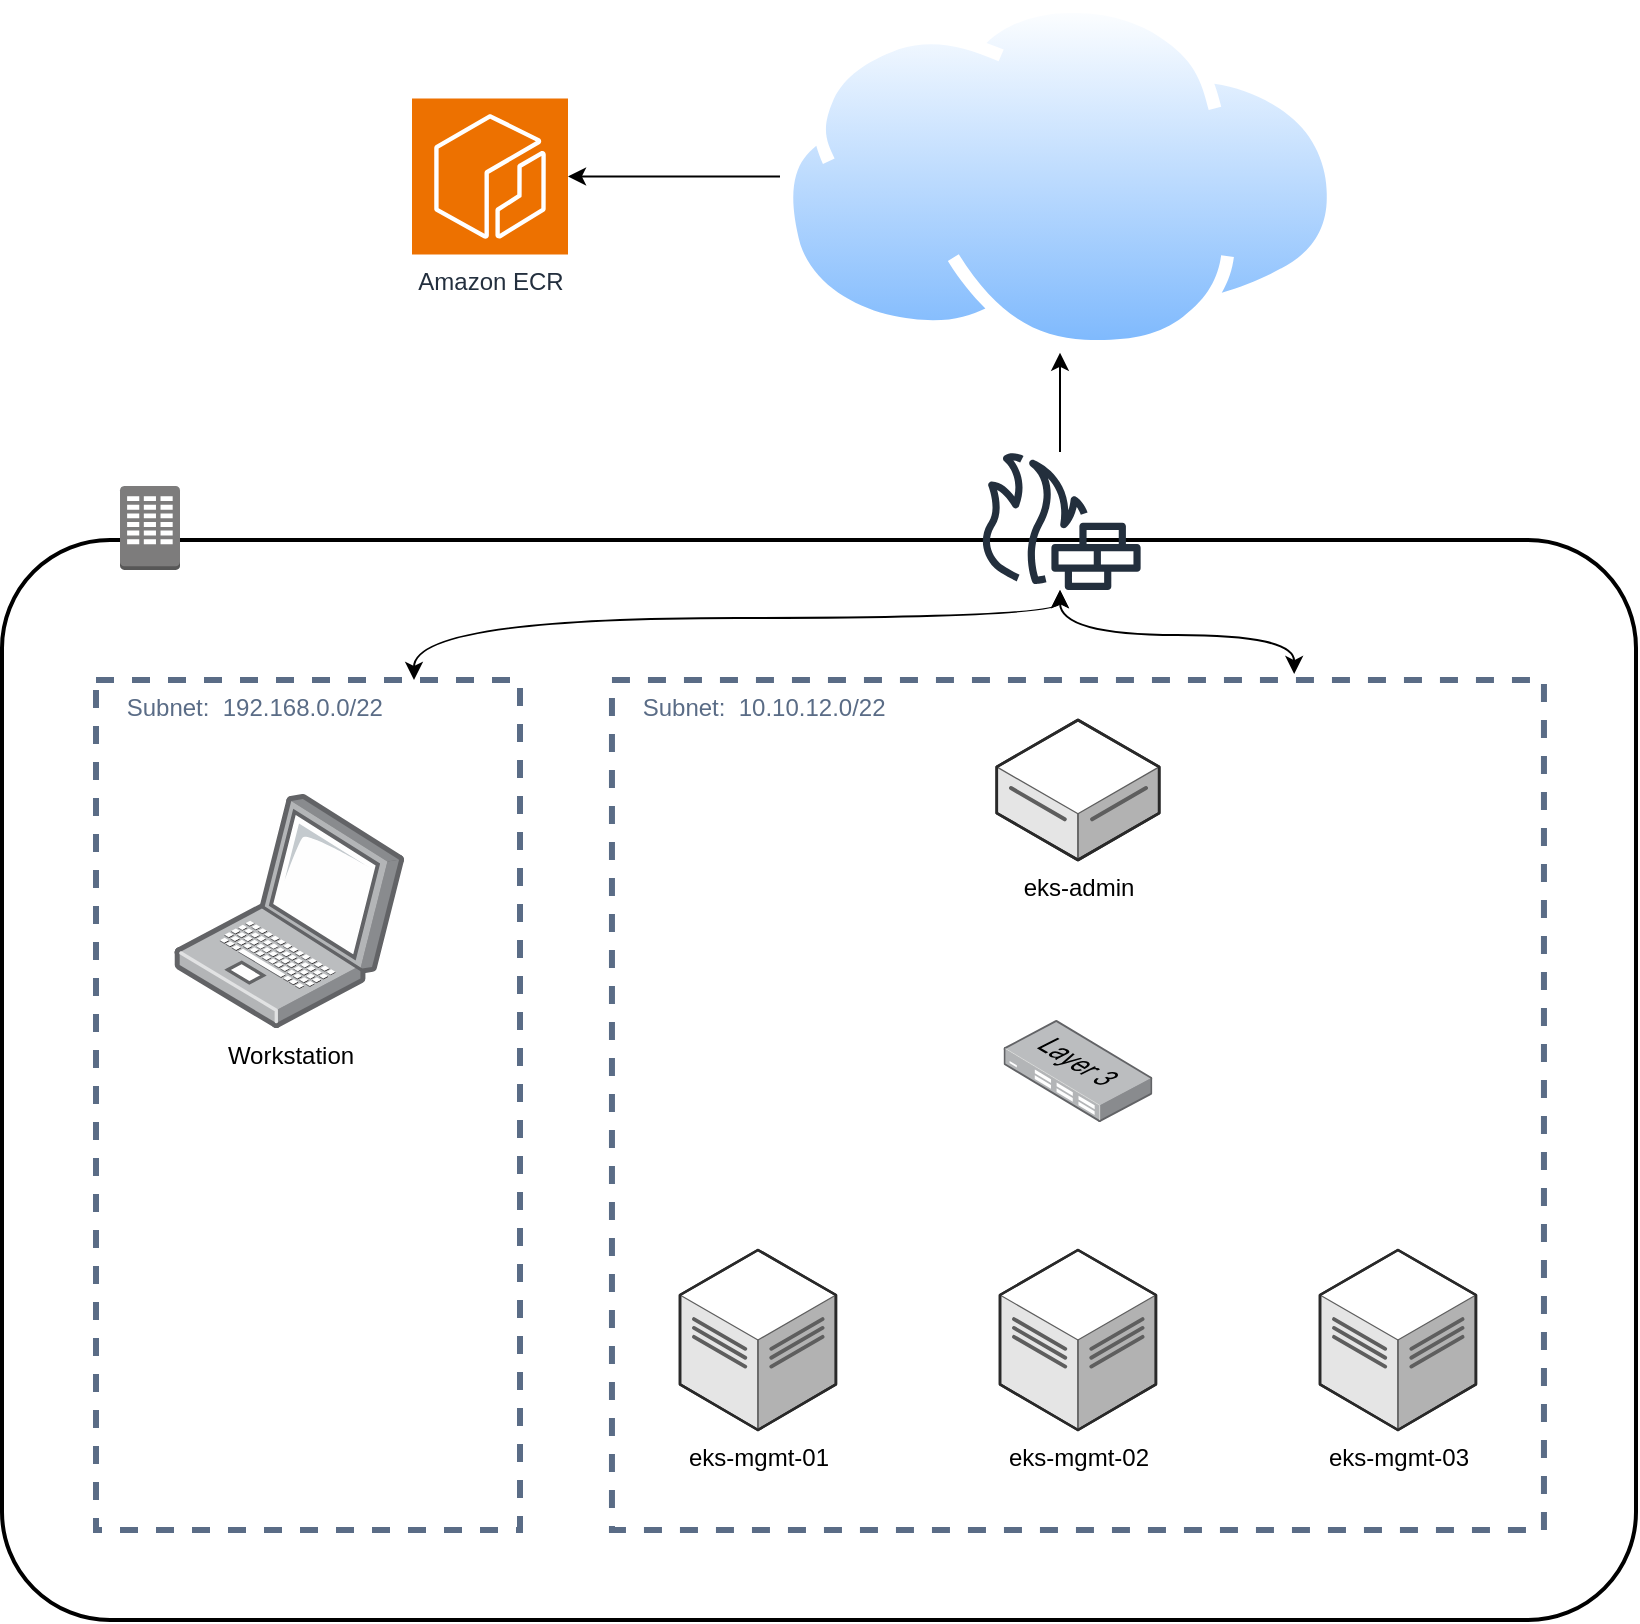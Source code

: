 <mxfile version="24.4.0" type="device">
  <diagram id="Ht1M8jgEwFfnCIfOTk4-" name="Page-1">
    <mxGraphModel dx="1224" dy="812" grid="0" gridSize="10" guides="1" tooltips="1" connect="1" arrows="1" fold="1" page="1" pageScale="1" pageWidth="1169" pageHeight="827" math="0" shadow="0">
      <root>
        <mxCell id="0" />
        <mxCell id="1" parent="0" />
        <mxCell id="giLpwNqlkb6RfxS4_c0a-1" value="" style="rounded=1;arcSize=10;dashed=0;fillColor=none;gradientColor=none;strokeWidth=2;" parent="1" vertex="1">
          <mxGeometry x="141" y="270" width="817" height="540" as="geometry" />
        </mxCell>
        <mxCell id="GOxQ-0-st3Wd1h4aU8St-2" style="edgeStyle=orthogonalEdgeStyle;rounded=0;orthogonalLoop=1;jettySize=auto;html=1;exitX=0.75;exitY=0;exitDx=0;exitDy=0;curved=1;startArrow=classic;startFill=1;" edge="1" parent="1" source="GOxQ-0-st3Wd1h4aU8St-1" target="giLpwNqlkb6RfxS4_c0a-28">
          <mxGeometry relative="1" as="geometry">
            <Array as="points">
              <mxPoint x="347" y="309" />
              <mxPoint x="670" y="309" />
            </Array>
          </mxGeometry>
        </mxCell>
        <mxCell id="GOxQ-0-st3Wd1h4aU8St-1" value="&amp;nbsp; &amp;nbsp; Subnet:&amp;nbsp; 192.168.0.0/22" style="fillColor=none;strokeColor=#5A6C86;dashed=1;verticalAlign=top;fontStyle=0;fontColor=#5A6C86;whiteSpace=wrap;html=1;align=left;strokeWidth=3;" vertex="1" parent="1">
          <mxGeometry x="188" y="340" width="212" height="425" as="geometry" />
        </mxCell>
        <mxCell id="giLpwNqlkb6RfxS4_c0a-2" value="" style="dashed=0;html=1;shape=mxgraph.aws3.corporate_data_center;fillColor=#7D7C7C;gradientColor=none;dashed=0;" parent="1" vertex="1">
          <mxGeometry x="200" y="243" width="30" height="42" as="geometry" />
        </mxCell>
        <mxCell id="giLpwNqlkb6RfxS4_c0a-4" value="eks-mgmt-01" style="verticalLabelPosition=bottom;html=1;verticalAlign=top;strokeWidth=1;align=center;outlineConnect=0;dashed=0;outlineConnect=0;shape=mxgraph.aws3d.dataCenter;strokeColor=#5E5E5E;aspect=fixed;" parent="1" vertex="1">
          <mxGeometry x="480" y="625" width="77.96" height="90" as="geometry" />
        </mxCell>
        <mxCell id="giLpwNqlkb6RfxS4_c0a-6" value="eks-mgmt-02" style="verticalLabelPosition=bottom;html=1;verticalAlign=top;strokeWidth=1;align=center;outlineConnect=0;dashed=0;outlineConnect=0;shape=mxgraph.aws3d.dataCenter;strokeColor=#5E5E5E;aspect=fixed;" parent="1" vertex="1">
          <mxGeometry x="640" y="625" width="77.96" height="90" as="geometry" />
        </mxCell>
        <mxCell id="giLpwNqlkb6RfxS4_c0a-7" value="eks-mgmt-03" style="verticalLabelPosition=bottom;html=1;verticalAlign=top;strokeWidth=1;align=center;outlineConnect=0;dashed=0;outlineConnect=0;shape=mxgraph.aws3d.dataCenter;strokeColor=#5E5E5E;aspect=fixed;" parent="1" vertex="1">
          <mxGeometry x="800" y="625" width="77.96" height="90" as="geometry" />
        </mxCell>
        <mxCell id="giLpwNqlkb6RfxS4_c0a-9" value="eks-admin" style="verticalLabelPosition=bottom;html=1;verticalAlign=top;strokeWidth=1;align=center;outlineConnect=0;dashed=0;outlineConnect=0;shape=mxgraph.aws3d.dataServer;strokeColor=#5E5E5E;aspect=fixed;" parent="1" vertex="1">
          <mxGeometry x="638.37" y="360" width="81.23" height="70" as="geometry" />
        </mxCell>
        <mxCell id="giLpwNqlkb6RfxS4_c0a-21" value="" style="image;points=[];aspect=fixed;html=1;align=center;shadow=0;dashed=0;image=img/lib/allied_telesis/switch/Switch_24_port_L3.svg;" parent="1" vertex="1">
          <mxGeometry x="641.78" y="510" width="74.4" height="51" as="geometry" />
        </mxCell>
        <mxCell id="giLpwNqlkb6RfxS4_c0a-32" value="" style="edgeStyle=orthogonalEdgeStyle;rounded=0;orthogonalLoop=1;jettySize=auto;html=1;" parent="1" source="giLpwNqlkb6RfxS4_c0a-26" target="giLpwNqlkb6RfxS4_c0a-29" edge="1">
          <mxGeometry relative="1" as="geometry" />
        </mxCell>
        <mxCell id="giLpwNqlkb6RfxS4_c0a-26" value="" style="image;aspect=fixed;perimeter=ellipsePerimeter;html=1;align=center;shadow=0;dashed=0;spacingTop=3;image=img/lib/active_directory/internet_cloud.svg;" parent="1" vertex="1">
          <mxGeometry x="530" width="280" height="176.4" as="geometry" />
        </mxCell>
        <mxCell id="GOxQ-0-st3Wd1h4aU8St-3" style="edgeStyle=orthogonalEdgeStyle;rounded=0;orthogonalLoop=1;jettySize=auto;html=1;exitX=0.732;exitY=-0.007;exitDx=0;exitDy=0;startArrow=classic;startFill=1;curved=1;exitPerimeter=0;" edge="1" parent="1" source="giLpwNqlkb6RfxS4_c0a-27" target="giLpwNqlkb6RfxS4_c0a-28">
          <mxGeometry relative="1" as="geometry" />
        </mxCell>
        <mxCell id="giLpwNqlkb6RfxS4_c0a-27" value="&amp;nbsp; &amp;nbsp; Subnet:&amp;nbsp; 10.10.12.0/22" style="fillColor=none;strokeColor=#5A6C86;dashed=1;verticalAlign=top;fontStyle=0;fontColor=#5A6C86;whiteSpace=wrap;html=1;align=left;strokeWidth=3;" parent="1" vertex="1">
          <mxGeometry x="445.98" y="340" width="466" height="425" as="geometry" />
        </mxCell>
        <mxCell id="giLpwNqlkb6RfxS4_c0a-31" value="" style="edgeStyle=orthogonalEdgeStyle;rounded=0;orthogonalLoop=1;jettySize=auto;html=1;" parent="1" source="giLpwNqlkb6RfxS4_c0a-28" target="giLpwNqlkb6RfxS4_c0a-26" edge="1">
          <mxGeometry relative="1" as="geometry" />
        </mxCell>
        <mxCell id="giLpwNqlkb6RfxS4_c0a-28" value="" style="sketch=0;outlineConnect=0;fontColor=#232F3E;gradientColor=none;fillColor=#232F3D;strokeColor=none;dashed=0;verticalLabelPosition=bottom;verticalAlign=top;align=center;html=1;fontSize=12;fontStyle=0;aspect=fixed;pointerEvents=1;shape=mxgraph.aws4.generic_firewall;" parent="1" vertex="1">
          <mxGeometry x="629.22" y="226" width="81.55" height="69" as="geometry" />
        </mxCell>
        <mxCell id="giLpwNqlkb6RfxS4_c0a-29" value="Amazon ECR" style="sketch=0;points=[[0,0,0],[0.25,0,0],[0.5,0,0],[0.75,0,0],[1,0,0],[0,1,0],[0.25,1,0],[0.5,1,0],[0.75,1,0],[1,1,0],[0,0.25,0],[0,0.5,0],[0,0.75,0],[1,0.25,0],[1,0.5,0],[1,0.75,0]];outlineConnect=0;fontColor=#232F3E;fillColor=#ED7100;strokeColor=#ffffff;dashed=0;verticalLabelPosition=bottom;verticalAlign=top;align=center;html=1;fontSize=12;fontStyle=0;aspect=fixed;shape=mxgraph.aws4.resourceIcon;resIcon=mxgraph.aws4.ecr;" parent="1" vertex="1">
          <mxGeometry x="346" y="49.2" width="78" height="78" as="geometry" />
        </mxCell>
        <mxCell id="giLpwNqlkb6RfxS4_c0a-30" value="Workstation" style="image;points=[];aspect=fixed;html=1;align=center;shadow=0;dashed=0;image=img/lib/allied_telesis/computer_and_terminals/Laptop.svg;" parent="1" vertex="1">
          <mxGeometry x="227" y="397" width="115.35" height="117" as="geometry" />
        </mxCell>
      </root>
    </mxGraphModel>
  </diagram>
</mxfile>
